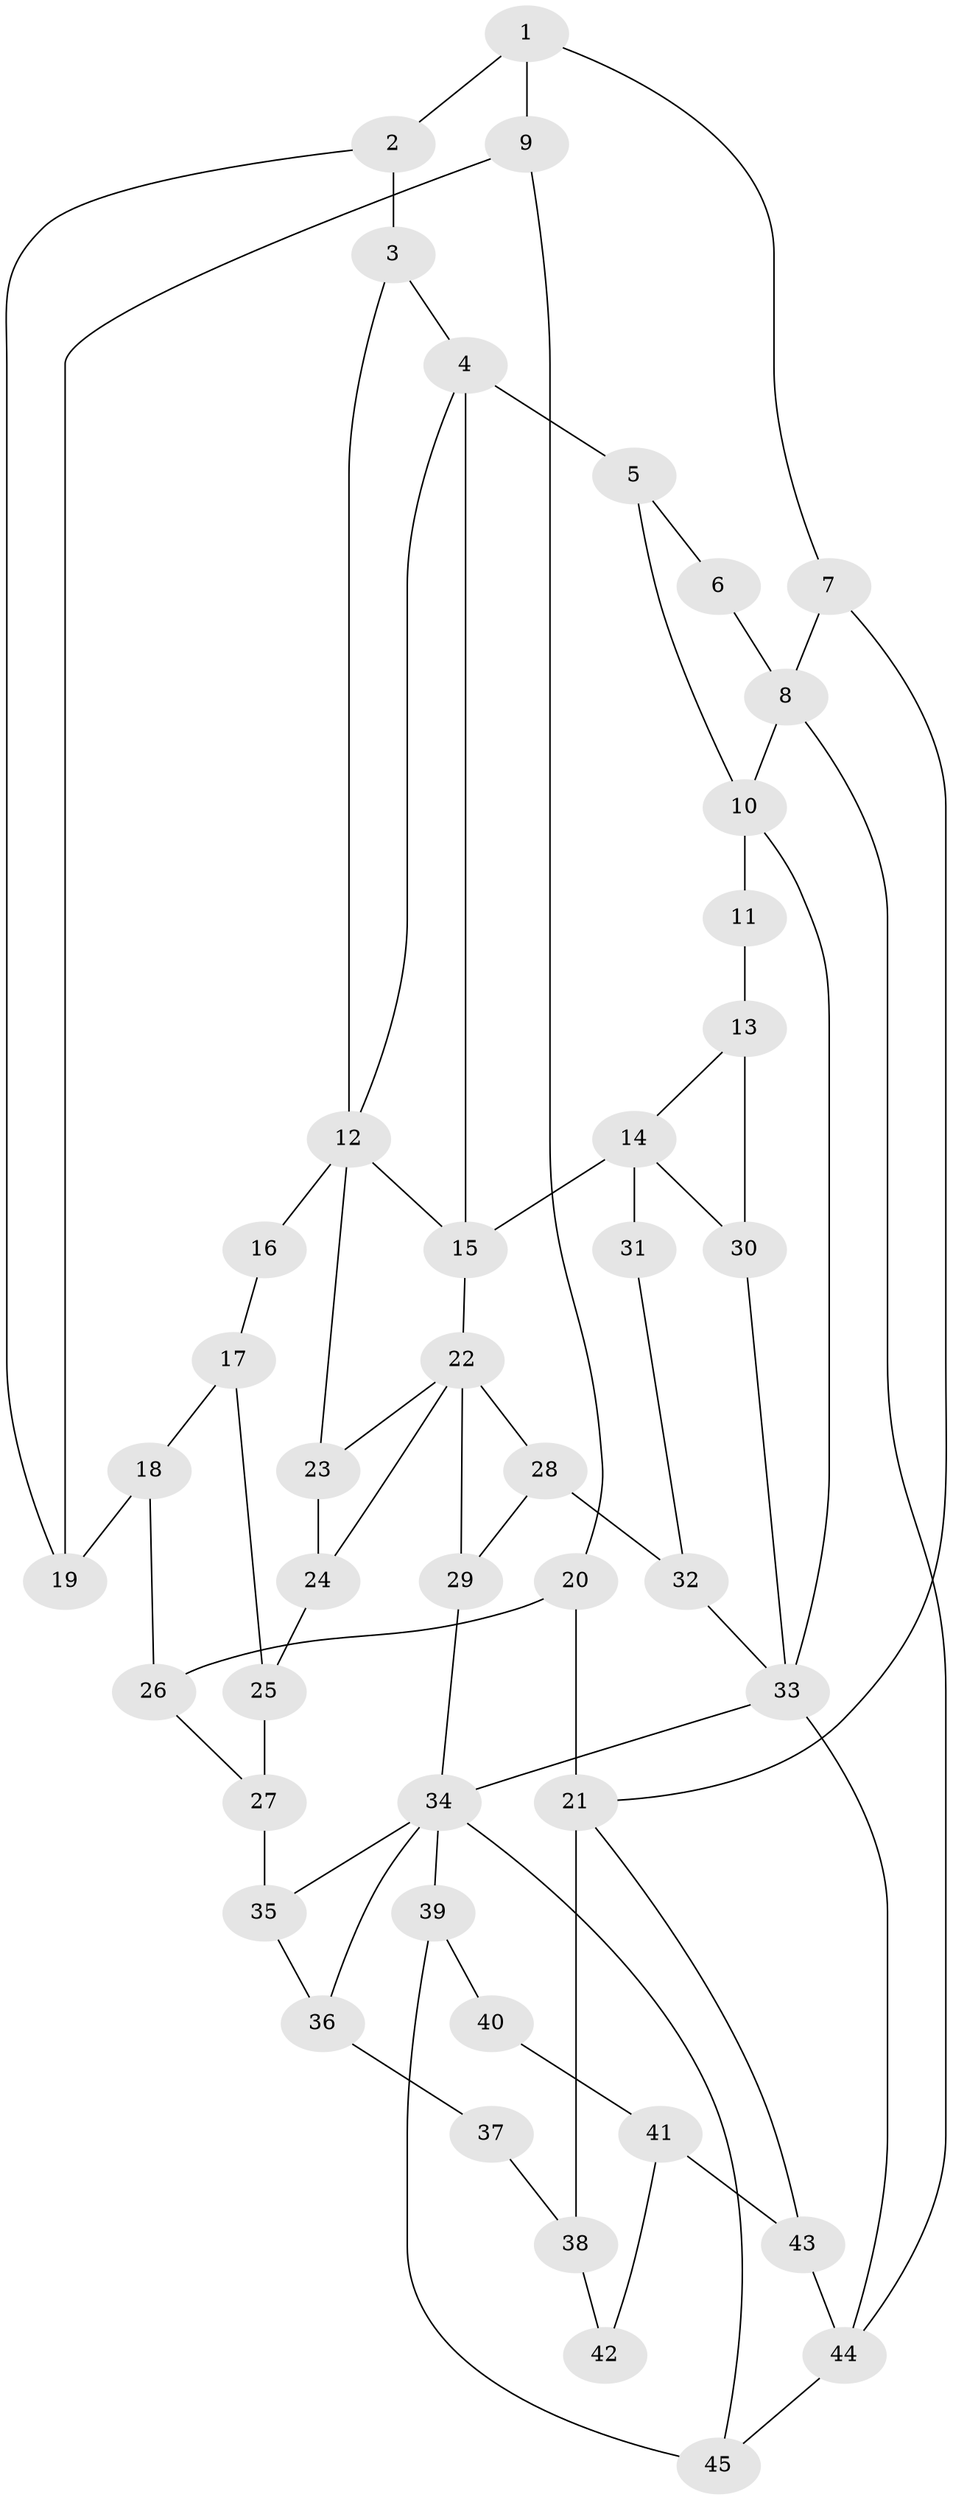 // original degree distribution, {3: 0.034482758620689655, 4: 0.21839080459770116, 5: 0.5402298850574713, 6: 0.20689655172413793}
// Generated by graph-tools (version 1.1) at 2025/38/03/09/25 02:38:22]
// undirected, 45 vertices, 72 edges
graph export_dot {
graph [start="1"]
  node [color=gray90,style=filled];
  1;
  2;
  3;
  4;
  5;
  6;
  7;
  8;
  9;
  10;
  11;
  12;
  13;
  14;
  15;
  16;
  17;
  18;
  19;
  20;
  21;
  22;
  23;
  24;
  25;
  26;
  27;
  28;
  29;
  30;
  31;
  32;
  33;
  34;
  35;
  36;
  37;
  38;
  39;
  40;
  41;
  42;
  43;
  44;
  45;
  1 -- 2 [weight=1.0];
  1 -- 7 [weight=1.0];
  1 -- 9 [weight=2.0];
  2 -- 3 [weight=1.0];
  2 -- 19 [weight=1.0];
  3 -- 4 [weight=1.0];
  3 -- 12 [weight=1.0];
  4 -- 5 [weight=2.0];
  4 -- 12 [weight=1.0];
  4 -- 15 [weight=1.0];
  5 -- 6 [weight=1.0];
  5 -- 10 [weight=1.0];
  6 -- 8 [weight=1.0];
  7 -- 8 [weight=1.0];
  7 -- 21 [weight=1.0];
  8 -- 10 [weight=1.0];
  8 -- 44 [weight=1.0];
  9 -- 19 [weight=1.0];
  9 -- 20 [weight=1.0];
  10 -- 11 [weight=2.0];
  10 -- 33 [weight=1.0];
  11 -- 13 [weight=1.0];
  12 -- 15 [weight=1.0];
  12 -- 16 [weight=2.0];
  12 -- 23 [weight=1.0];
  13 -- 14 [weight=1.0];
  13 -- 30 [weight=1.0];
  14 -- 15 [weight=2.0];
  14 -- 30 [weight=1.0];
  14 -- 31 [weight=2.0];
  15 -- 22 [weight=2.0];
  16 -- 17 [weight=1.0];
  17 -- 18 [weight=1.0];
  17 -- 25 [weight=1.0];
  18 -- 19 [weight=1.0];
  18 -- 26 [weight=1.0];
  20 -- 21 [weight=2.0];
  20 -- 26 [weight=1.0];
  21 -- 38 [weight=2.0];
  21 -- 43 [weight=1.0];
  22 -- 23 [weight=1.0];
  22 -- 24 [weight=1.0];
  22 -- 28 [weight=1.0];
  22 -- 29 [weight=1.0];
  23 -- 24 [weight=1.0];
  24 -- 25 [weight=1.0];
  25 -- 27 [weight=1.0];
  26 -- 27 [weight=1.0];
  27 -- 35 [weight=1.0];
  28 -- 29 [weight=1.0];
  28 -- 32 [weight=1.0];
  29 -- 34 [weight=1.0];
  30 -- 33 [weight=1.0];
  31 -- 32 [weight=1.0];
  32 -- 33 [weight=1.0];
  33 -- 34 [weight=1.0];
  33 -- 44 [weight=2.0];
  34 -- 35 [weight=1.0];
  34 -- 36 [weight=1.0];
  34 -- 39 [weight=1.0];
  34 -- 45 [weight=1.0];
  35 -- 36 [weight=1.0];
  36 -- 37 [weight=1.0];
  37 -- 38 [weight=2.0];
  38 -- 42 [weight=2.0];
  39 -- 40 [weight=1.0];
  39 -- 45 [weight=1.0];
  40 -- 41 [weight=2.0];
  41 -- 42 [weight=2.0];
  41 -- 43 [weight=2.0];
  43 -- 44 [weight=2.0];
  44 -- 45 [weight=1.0];
}
